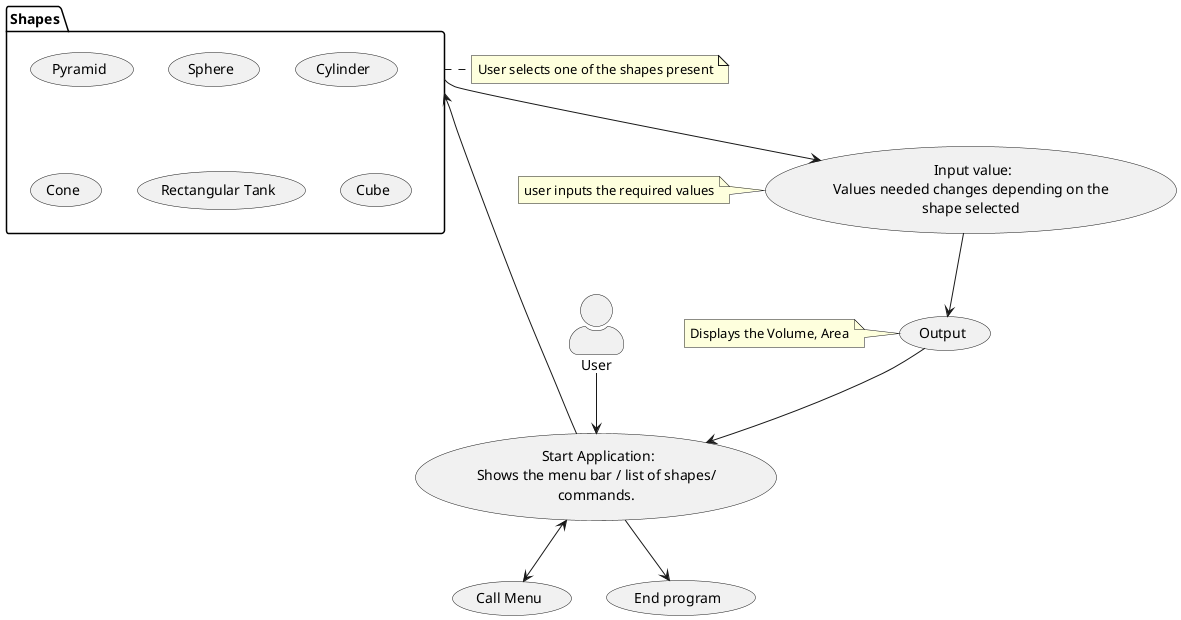 @startuml
'https://plantuml.com/sequence-diagram
skinparam actorStyle awesome

usecase Start as " Start Application:
 Shows the menu bar / list of shapes/
   commands."

package Shapes {
"Pyramid" as (Shape1)
"Sphere" as (Shape2)
"Cylinder" as (Shape3)
"Cone" as (Shape4)
"Rectangular Tank" as (Shape5)
"Cube" as (Shape6)
}
note right of Shapes : User selects one of the shapes present

Usecase Value as " Input value:
Values needed changes depending on the
 shape selected"
note left of Value : user inputs the required values

"Call Menu" as (Commands)
"End program" as (Terminate)

"Output" as (Result)
note left of (Result) : Displays the Volume, Area

:User: --> (Start)


(Start) <--> (Commands)
(Start) --> (Terminate)

(Start) --> Shapes
Shapes --> Value
Value --> (Result)
(Result) --> (Start)

@enduml
